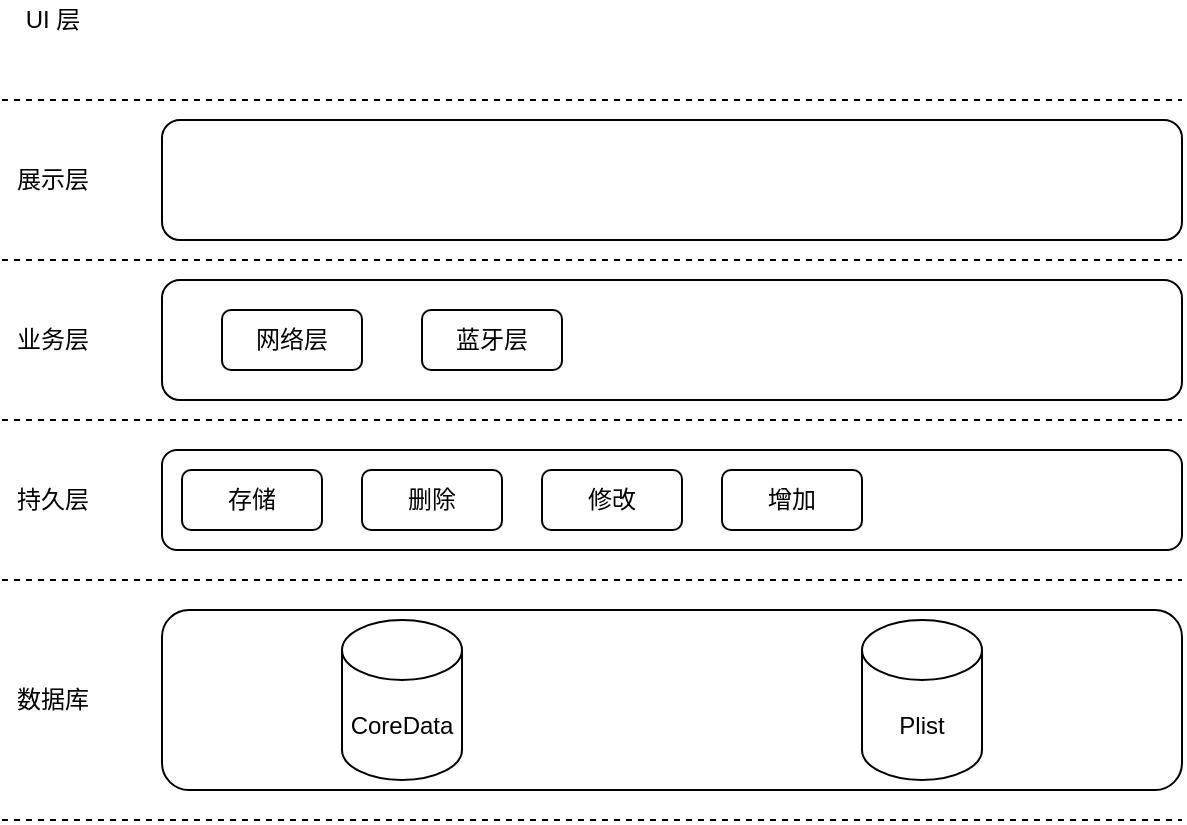 <mxfile version="18.0.1" type="github">
  <diagram id="sMabypkM0ru-lHOAoVkF" name="Page-1">
    <mxGraphModel dx="923" dy="687" grid="1" gridSize="10" guides="1" tooltips="1" connect="1" arrows="1" fold="1" page="1" pageScale="1" pageWidth="827" pageHeight="1169" math="0" shadow="0">
      <root>
        <mxCell id="0" />
        <mxCell id="1" parent="0" />
        <mxCell id="hKYgseLh9XZmj9BKmWUC-15" value="" style="rounded=1;whiteSpace=wrap;html=1;" parent="1" vertex="1">
          <mxGeometry x="120" y="455" width="510" height="90" as="geometry" />
        </mxCell>
        <mxCell id="hKYgseLh9XZmj9BKmWUC-2" value="" style="endArrow=none;dashed=1;html=1;rounded=0;" parent="1" edge="1">
          <mxGeometry width="50" height="50" relative="1" as="geometry">
            <mxPoint x="40" y="280" as="sourcePoint" />
            <mxPoint x="630" y="280" as="targetPoint" />
          </mxGeometry>
        </mxCell>
        <mxCell id="hKYgseLh9XZmj9BKmWUC-3" value="展示层" style="text;html=1;align=center;verticalAlign=middle;resizable=0;points=[];autosize=1;strokeColor=none;fillColor=none;" parent="1" vertex="1">
          <mxGeometry x="40" y="230" width="50" height="20" as="geometry" />
        </mxCell>
        <mxCell id="hKYgseLh9XZmj9BKmWUC-4" value="业务层&lt;br&gt;" style="text;html=1;align=center;verticalAlign=middle;resizable=0;points=[];autosize=1;strokeColor=none;fillColor=none;" parent="1" vertex="1">
          <mxGeometry x="40" y="310" width="50" height="20" as="geometry" />
        </mxCell>
        <mxCell id="hKYgseLh9XZmj9BKmWUC-6" value="" style="endArrow=none;dashed=1;html=1;rounded=0;" parent="1" edge="1">
          <mxGeometry width="50" height="50" relative="1" as="geometry">
            <mxPoint x="40" y="360" as="sourcePoint" />
            <mxPoint x="630" y="360" as="targetPoint" />
          </mxGeometry>
        </mxCell>
        <mxCell id="hKYgseLh9XZmj9BKmWUC-7" value="持久层" style="text;html=1;align=center;verticalAlign=middle;resizable=0;points=[];autosize=1;strokeColor=none;fillColor=none;" parent="1" vertex="1">
          <mxGeometry x="40" y="390" width="50" height="20" as="geometry" />
        </mxCell>
        <mxCell id="hKYgseLh9XZmj9BKmWUC-8" value="" style="endArrow=none;dashed=1;html=1;rounded=0;" parent="1" edge="1">
          <mxGeometry width="50" height="50" relative="1" as="geometry">
            <mxPoint x="40" y="440" as="sourcePoint" />
            <mxPoint x="630" y="440" as="targetPoint" />
          </mxGeometry>
        </mxCell>
        <mxCell id="hKYgseLh9XZmj9BKmWUC-9" value="数据库" style="text;html=1;align=center;verticalAlign=middle;resizable=0;points=[];autosize=1;strokeColor=none;fillColor=none;" parent="1" vertex="1">
          <mxGeometry x="40" y="490" width="50" height="20" as="geometry" />
        </mxCell>
        <mxCell id="hKYgseLh9XZmj9BKmWUC-10" value="" style="endArrow=none;dashed=1;html=1;rounded=0;" parent="1" edge="1">
          <mxGeometry width="50" height="50" relative="1" as="geometry">
            <mxPoint x="40" y="560" as="sourcePoint" />
            <mxPoint x="630" y="560" as="targetPoint" />
          </mxGeometry>
        </mxCell>
        <mxCell id="hKYgseLh9XZmj9BKmWUC-11" value="CoreData" style="shape=cylinder3;whiteSpace=wrap;html=1;boundedLbl=1;backgroundOutline=1;size=15;" parent="1" vertex="1">
          <mxGeometry x="210" y="460" width="60" height="80" as="geometry" />
        </mxCell>
        <mxCell id="hKYgseLh9XZmj9BKmWUC-12" value="Plist" style="shape=cylinder3;whiteSpace=wrap;html=1;boundedLbl=1;backgroundOutline=1;size=15;" parent="1" vertex="1">
          <mxGeometry x="470" y="460" width="60" height="80" as="geometry" />
        </mxCell>
        <mxCell id="hKYgseLh9XZmj9BKmWUC-13" value="" style="endArrow=none;dashed=1;html=1;rounded=0;" parent="1" edge="1">
          <mxGeometry width="50" height="50" relative="1" as="geometry">
            <mxPoint x="40" y="200" as="sourcePoint" />
            <mxPoint x="630" y="200" as="targetPoint" />
          </mxGeometry>
        </mxCell>
        <mxCell id="hKYgseLh9XZmj9BKmWUC-14" value="UI 层" style="text;html=1;align=center;verticalAlign=middle;resizable=0;points=[];autosize=1;strokeColor=none;fillColor=none;" parent="1" vertex="1">
          <mxGeometry x="45" y="150" width="40" height="20" as="geometry" />
        </mxCell>
        <mxCell id="hKYgseLh9XZmj9BKmWUC-17" value="" style="rounded=1;whiteSpace=wrap;html=1;" parent="1" vertex="1">
          <mxGeometry x="120" y="375" width="510" height="50" as="geometry" />
        </mxCell>
        <mxCell id="hKYgseLh9XZmj9BKmWUC-18" value="" style="rounded=1;whiteSpace=wrap;html=1;" parent="1" vertex="1">
          <mxGeometry x="120" y="290" width="510" height="60" as="geometry" />
        </mxCell>
        <mxCell id="hKYgseLh9XZmj9BKmWUC-19" value="" style="rounded=1;whiteSpace=wrap;html=1;" parent="1" vertex="1">
          <mxGeometry x="120" y="210" width="510" height="60" as="geometry" />
        </mxCell>
        <mxCell id="hKYgseLh9XZmj9BKmWUC-21" value="网络层" style="rounded=1;whiteSpace=wrap;html=1;" parent="1" vertex="1">
          <mxGeometry x="150" y="305" width="70" height="30" as="geometry" />
        </mxCell>
        <mxCell id="hKYgseLh9XZmj9BKmWUC-22" value="删除" style="rounded=1;whiteSpace=wrap;html=1;" parent="1" vertex="1">
          <mxGeometry x="220" y="385" width="70" height="30" as="geometry" />
        </mxCell>
        <mxCell id="hKYgseLh9XZmj9BKmWUC-23" value="修改" style="rounded=1;whiteSpace=wrap;html=1;" parent="1" vertex="1">
          <mxGeometry x="310" y="385" width="70" height="30" as="geometry" />
        </mxCell>
        <mxCell id="hKYgseLh9XZmj9BKmWUC-24" value="增加" style="rounded=1;whiteSpace=wrap;html=1;" parent="1" vertex="1">
          <mxGeometry x="400" y="385" width="70" height="30" as="geometry" />
        </mxCell>
        <mxCell id="aBt0ebhu9R7T6RjYbzfd-1" value="存储" style="rounded=1;whiteSpace=wrap;html=1;" vertex="1" parent="1">
          <mxGeometry x="130" y="385" width="70" height="30" as="geometry" />
        </mxCell>
        <mxCell id="aBt0ebhu9R7T6RjYbzfd-2" value="蓝牙层" style="rounded=1;whiteSpace=wrap;html=1;" vertex="1" parent="1">
          <mxGeometry x="250" y="305" width="70" height="30" as="geometry" />
        </mxCell>
      </root>
    </mxGraphModel>
  </diagram>
</mxfile>
